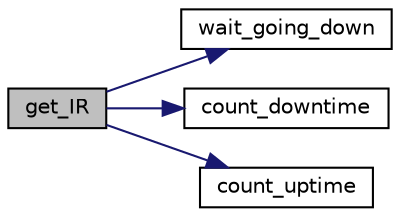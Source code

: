 digraph "get_IR"
{
  edge [fontname="Helvetica",fontsize="10",labelfontname="Helvetica",labelfontsize="10"];
  node [fontname="Helvetica",fontsize="10",shape=record];
  rankdir="LR";
  Node1 [label="get_IR",height=0.2,width=0.4,color="black", fillcolor="grey75", style="filled", fontcolor="black"];
  Node1 -> Node2 [color="midnightblue",fontsize="10",style="solid",fontname="Helvetica"];
  Node2 [label="wait_going_down",height=0.2,width=0.4,color="black", fillcolor="white", style="filled",URL="$_i_r_8c.html#affb2f19051323c79470bd3ca700a4880"];
  Node1 -> Node3 [color="midnightblue",fontsize="10",style="solid",fontname="Helvetica"];
  Node3 [label="count_downtime",height=0.2,width=0.4,color="black", fillcolor="white", style="filled",URL="$_i_r_8c.html#ab344cb8ffdc34d44479c6e7334025b65"];
  Node1 -> Node4 [color="midnightblue",fontsize="10",style="solid",fontname="Helvetica"];
  Node4 [label="count_uptime",height=0.2,width=0.4,color="black", fillcolor="white", style="filled",URL="$_i_r_8c.html#aef3a68bbc905c6a1bd897dc60cc31c6d"];
}

